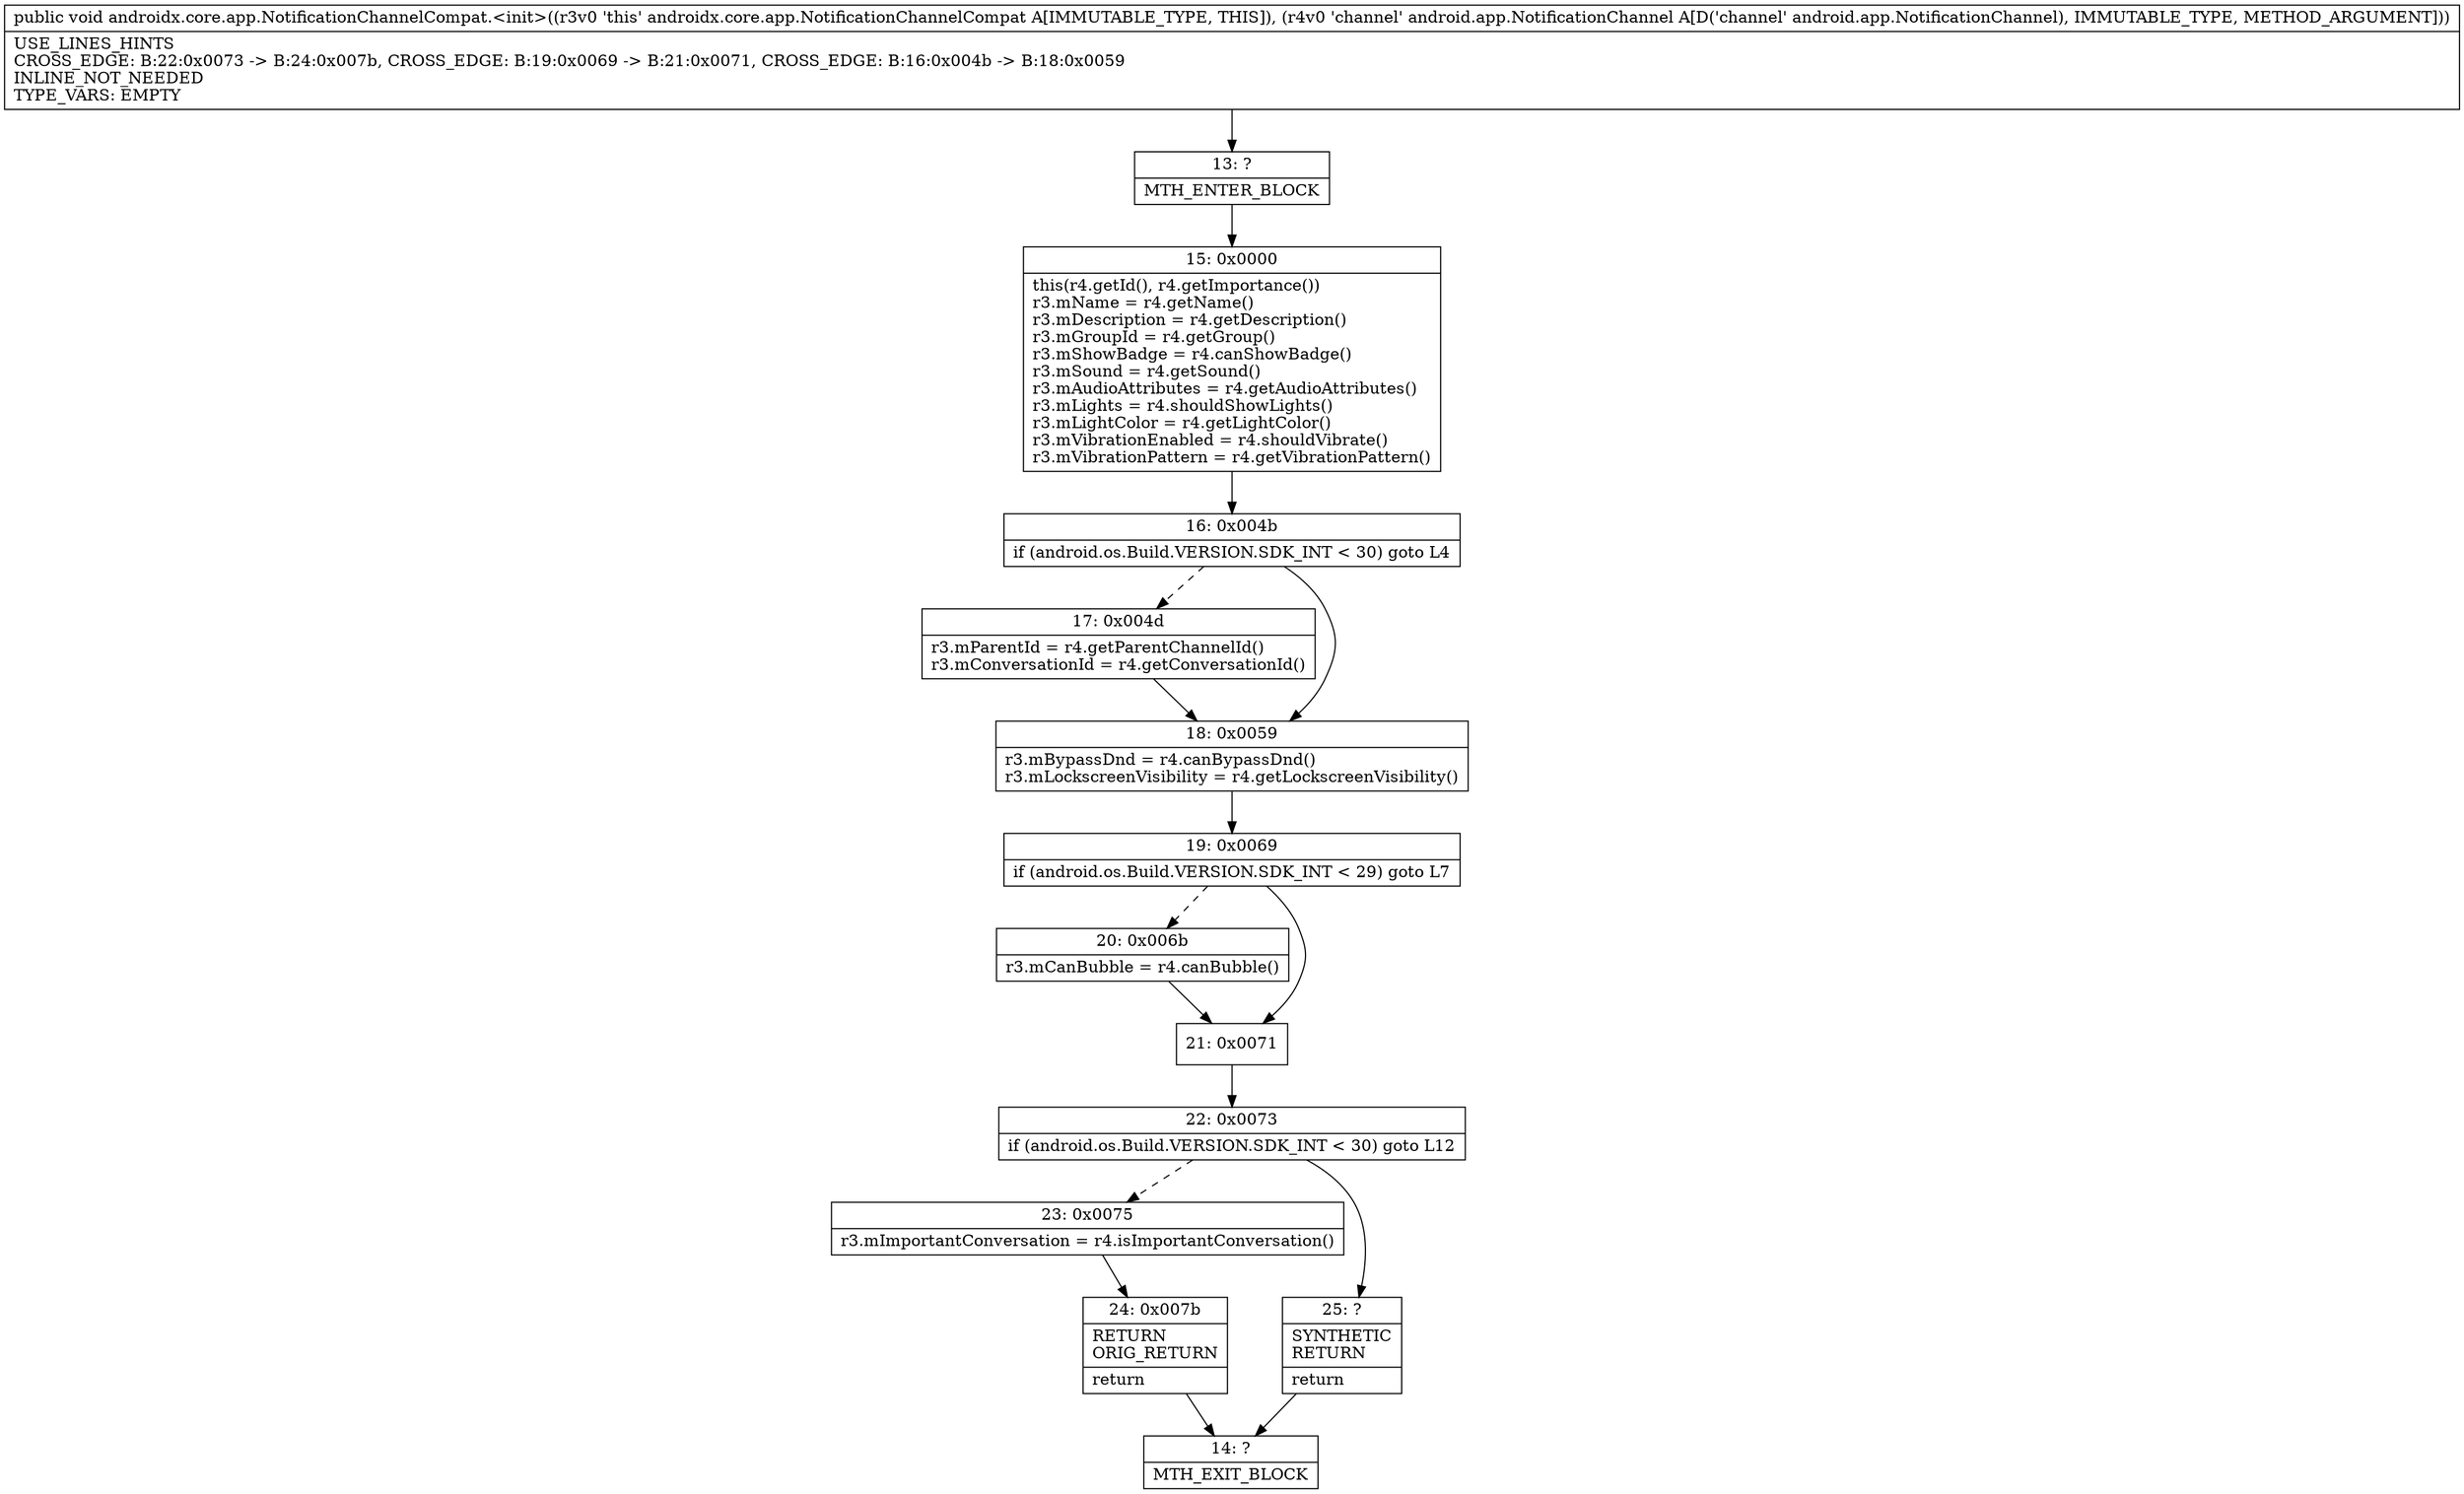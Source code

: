 digraph "CFG forandroidx.core.app.NotificationChannelCompat.\<init\>(Landroid\/app\/NotificationChannel;)V" {
Node_13 [shape=record,label="{13\:\ ?|MTH_ENTER_BLOCK\l}"];
Node_15 [shape=record,label="{15\:\ 0x0000|this(r4.getId(), r4.getImportance())\lr3.mName = r4.getName()\lr3.mDescription = r4.getDescription()\lr3.mGroupId = r4.getGroup()\lr3.mShowBadge = r4.canShowBadge()\lr3.mSound = r4.getSound()\lr3.mAudioAttributes = r4.getAudioAttributes()\lr3.mLights = r4.shouldShowLights()\lr3.mLightColor = r4.getLightColor()\lr3.mVibrationEnabled = r4.shouldVibrate()\lr3.mVibrationPattern = r4.getVibrationPattern()\l}"];
Node_16 [shape=record,label="{16\:\ 0x004b|if (android.os.Build.VERSION.SDK_INT \< 30) goto L4\l}"];
Node_17 [shape=record,label="{17\:\ 0x004d|r3.mParentId = r4.getParentChannelId()\lr3.mConversationId = r4.getConversationId()\l}"];
Node_18 [shape=record,label="{18\:\ 0x0059|r3.mBypassDnd = r4.canBypassDnd()\lr3.mLockscreenVisibility = r4.getLockscreenVisibility()\l}"];
Node_19 [shape=record,label="{19\:\ 0x0069|if (android.os.Build.VERSION.SDK_INT \< 29) goto L7\l}"];
Node_20 [shape=record,label="{20\:\ 0x006b|r3.mCanBubble = r4.canBubble()\l}"];
Node_21 [shape=record,label="{21\:\ 0x0071}"];
Node_22 [shape=record,label="{22\:\ 0x0073|if (android.os.Build.VERSION.SDK_INT \< 30) goto L12\l}"];
Node_23 [shape=record,label="{23\:\ 0x0075|r3.mImportantConversation = r4.isImportantConversation()\l}"];
Node_24 [shape=record,label="{24\:\ 0x007b|RETURN\lORIG_RETURN\l|return\l}"];
Node_14 [shape=record,label="{14\:\ ?|MTH_EXIT_BLOCK\l}"];
Node_25 [shape=record,label="{25\:\ ?|SYNTHETIC\lRETURN\l|return\l}"];
MethodNode[shape=record,label="{public void androidx.core.app.NotificationChannelCompat.\<init\>((r3v0 'this' androidx.core.app.NotificationChannelCompat A[IMMUTABLE_TYPE, THIS]), (r4v0 'channel' android.app.NotificationChannel A[D('channel' android.app.NotificationChannel), IMMUTABLE_TYPE, METHOD_ARGUMENT]))  | USE_LINES_HINTS\lCROSS_EDGE: B:22:0x0073 \-\> B:24:0x007b, CROSS_EDGE: B:19:0x0069 \-\> B:21:0x0071, CROSS_EDGE: B:16:0x004b \-\> B:18:0x0059\lINLINE_NOT_NEEDED\lTYPE_VARS: EMPTY\l}"];
MethodNode -> Node_13;Node_13 -> Node_15;
Node_15 -> Node_16;
Node_16 -> Node_17[style=dashed];
Node_16 -> Node_18;
Node_17 -> Node_18;
Node_18 -> Node_19;
Node_19 -> Node_20[style=dashed];
Node_19 -> Node_21;
Node_20 -> Node_21;
Node_21 -> Node_22;
Node_22 -> Node_23[style=dashed];
Node_22 -> Node_25;
Node_23 -> Node_24;
Node_24 -> Node_14;
Node_25 -> Node_14;
}

